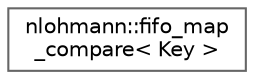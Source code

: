 digraph "Graphical Class Hierarchy"
{
 // LATEX_PDF_SIZE
  bgcolor="transparent";
  edge [fontname=Helvetica,fontsize=10,labelfontname=Helvetica,labelfontsize=10];
  node [fontname=Helvetica,fontsize=10,shape=box,height=0.2,width=0.4];
  rankdir="LR";
  Node0 [id="Node000000",label="nlohmann::fifo_map\l_compare\< Key \>",height=0.2,width=0.4,color="grey40", fillcolor="white", style="filled",URL="$classnlohmann_1_1fifo__map__compare.html",tooltip=" "];
}
